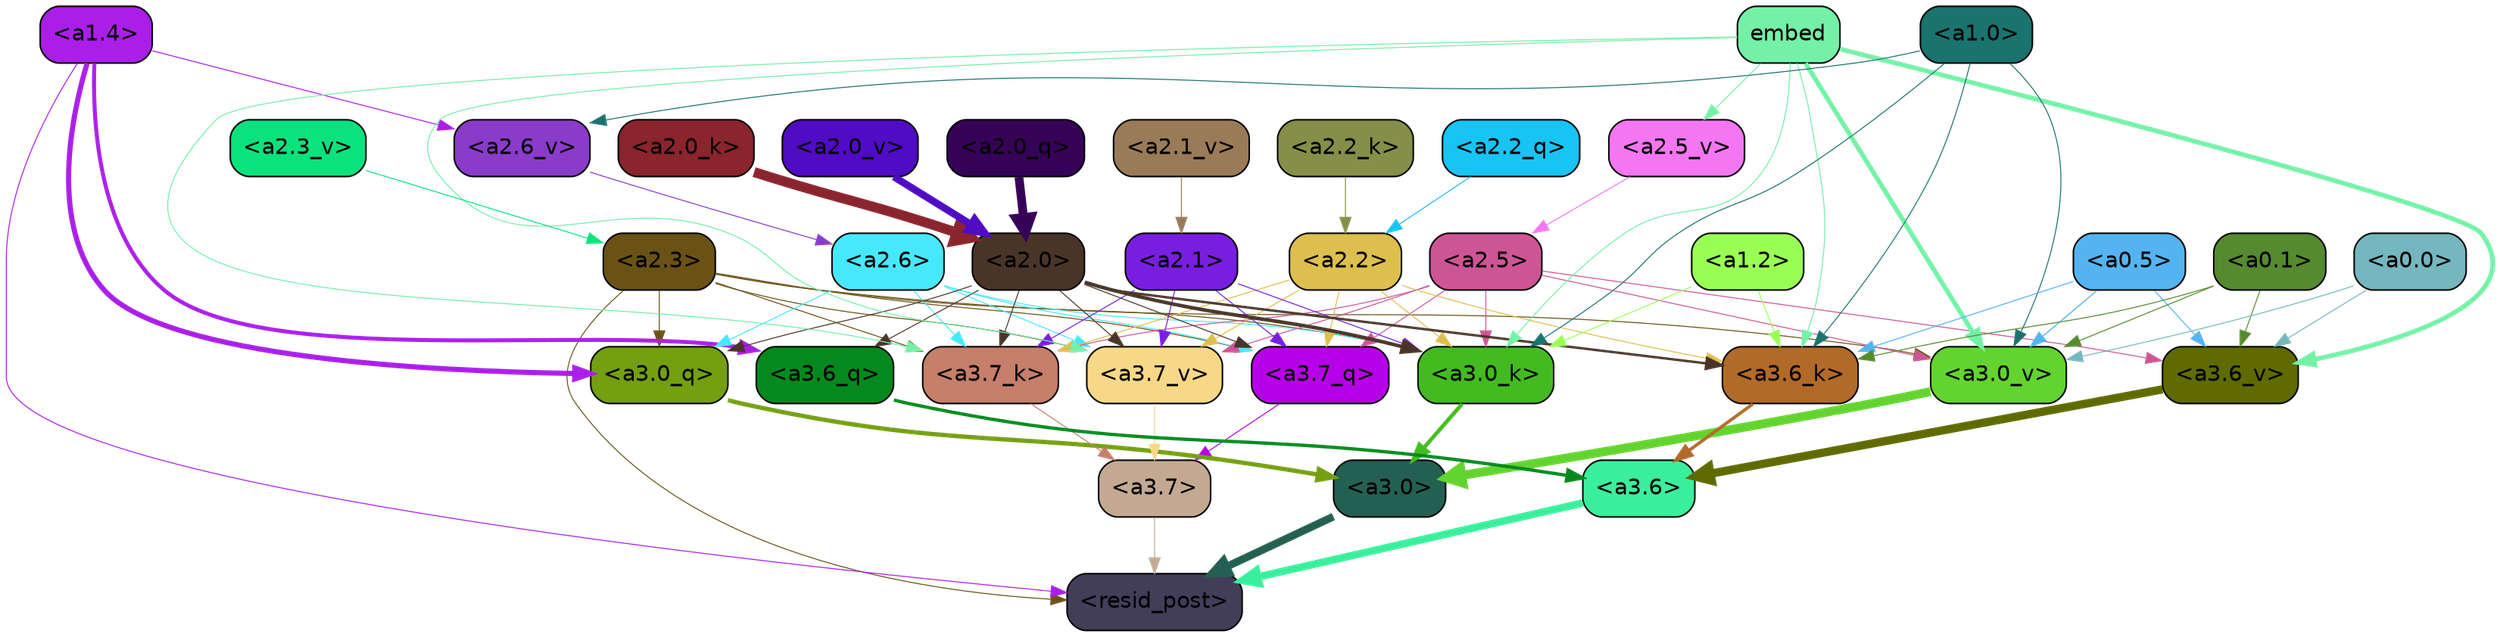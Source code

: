 strict digraph "" {
	graph [bgcolor=transparent,
		layout=dot,
		overlap=false,
		splines=true
	];
	"<a3.7>"	[color=black,
		fillcolor="#c4a992",
		fontname=Helvetica,
		shape=box,
		style="filled, rounded"];
	"<resid_post>"	[color=black,
		fillcolor="#423d59",
		fontname=Helvetica,
		shape=box,
		style="filled, rounded"];
	"<a3.7>" -> "<resid_post>"	[color="#c4a992",
		penwidth=0.6];
	"<a3.6>"	[color=black,
		fillcolor="#3aef9c",
		fontname=Helvetica,
		shape=box,
		style="filled, rounded"];
	"<a3.6>" -> "<resid_post>"	[color="#3aef9c",
		penwidth=4.753257989883423];
	"<a3.0>"	[color=black,
		fillcolor="#246051",
		fontname=Helvetica,
		shape=box,
		style="filled, rounded"];
	"<a3.0>" -> "<resid_post>"	[color="#246051",
		penwidth=4.90053927898407];
	"<a2.3>"	[color=black,
		fillcolor="#695214",
		fontname=Helvetica,
		shape=box,
		style="filled, rounded"];
	"<a2.3>" -> "<resid_post>"	[color="#695214",
		penwidth=0.6];
	"<a3.7_q>"	[color=black,
		fillcolor="#b600e7",
		fontname=Helvetica,
		shape=box,
		style="filled, rounded"];
	"<a2.3>" -> "<a3.7_q>"	[color="#695214",
		penwidth=0.6];
	"<a3.0_q>"	[color=black,
		fillcolor="#739f11",
		fontname=Helvetica,
		shape=box,
		style="filled, rounded"];
	"<a2.3>" -> "<a3.0_q>"	[color="#695214",
		penwidth=0.6];
	"<a3.7_k>"	[color=black,
		fillcolor="#c57f6b",
		fontname=Helvetica,
		shape=box,
		style="filled, rounded"];
	"<a2.3>" -> "<a3.7_k>"	[color="#695214",
		penwidth=0.6];
	"<a3.0_k>"	[color=black,
		fillcolor="#43bb20",
		fontname=Helvetica,
		shape=box,
		style="filled, rounded"];
	"<a2.3>" -> "<a3.0_k>"	[color="#695214",
		penwidth=0.6];
	"<a3.7_v>"	[color=black,
		fillcolor="#f6d886",
		fontname=Helvetica,
		shape=box,
		style="filled, rounded"];
	"<a2.3>" -> "<a3.7_v>"	[color="#695214",
		penwidth=0.6];
	"<a3.0_v>"	[color=black,
		fillcolor="#63d42f",
		fontname=Helvetica,
		shape=box,
		style="filled, rounded"];
	"<a2.3>" -> "<a3.0_v>"	[color="#695214",
		penwidth=0.6];
	"<a1.4>"	[color=black,
		fillcolor="#aa1ee8",
		fontname=Helvetica,
		shape=box,
		style="filled, rounded"];
	"<a1.4>" -> "<resid_post>"	[color="#aa1ee8",
		penwidth=0.6];
	"<a3.6_q>"	[color=black,
		fillcolor="#05891e",
		fontname=Helvetica,
		shape=box,
		style="filled, rounded"];
	"<a1.4>" -> "<a3.6_q>"	[color="#aa1ee8",
		penwidth=2.5149343013763428];
	"<a1.4>" -> "<a3.0_q>"	[color="#aa1ee8",
		penwidth=3.2760138511657715];
	"<a2.6_v>"	[color=black,
		fillcolor="#8a3bca",
		fontname=Helvetica,
		shape=box,
		style="filled, rounded"];
	"<a1.4>" -> "<a2.6_v>"	[color="#aa1ee8",
		penwidth=0.6];
	"<a3.7_q>" -> "<a3.7>"	[color="#b600e7",
		penwidth=0.6];
	"<a3.6_q>" -> "<a3.6>"	[color="#05891e",
		penwidth=2.091020345687866];
	"<a3.0_q>" -> "<a3.0>"	[color="#739f11",
		penwidth=2.7421876192092896];
	"<a3.7_k>" -> "<a3.7>"	[color="#c57f6b",
		penwidth=0.6];
	"<a3.6_k>"	[color=black,
		fillcolor="#b26a28",
		fontname=Helvetica,
		shape=box,
		style="filled, rounded"];
	"<a3.6_k>" -> "<a3.6>"	[color="#b26a28",
		penwidth=2.048597991466522];
	"<a3.0_k>" -> "<a3.0>"	[color="#43bb20",
		penwidth=2.476402521133423];
	"<a3.7_v>" -> "<a3.7>"	[color="#f6d886",
		penwidth=0.6];
	"<a3.6_v>"	[color=black,
		fillcolor="#5f6a00",
		fontname=Helvetica,
		shape=box,
		style="filled, rounded"];
	"<a3.6_v>" -> "<a3.6>"	[color="#5f6a00",
		penwidth=5.2550448179244995];
	"<a3.0_v>" -> "<a3.0>"	[color="#63d42f",
		penwidth=5.652270674705505];
	"<a2.6>"	[color=black,
		fillcolor="#47e8fc",
		fontname=Helvetica,
		shape=box,
		style="filled, rounded"];
	"<a2.6>" -> "<a3.7_q>"	[color="#47e8fc",
		penwidth=0.6];
	"<a2.6>" -> "<a3.0_q>"	[color="#47e8fc",
		penwidth=0.6];
	"<a2.6>" -> "<a3.7_k>"	[color="#47e8fc",
		penwidth=0.6];
	"<a2.6>" -> "<a3.0_k>"	[color="#47e8fc",
		penwidth=0.6];
	"<a2.6>" -> "<a3.7_v>"	[color="#47e8fc",
		penwidth=0.6];
	"<a2.5>"	[color=black,
		fillcolor="#ce5595",
		fontname=Helvetica,
		shape=box,
		style="filled, rounded"];
	"<a2.5>" -> "<a3.7_q>"	[color="#ce5595",
		penwidth=0.6];
	"<a2.5>" -> "<a3.7_k>"	[color="#ce5595",
		penwidth=0.6];
	"<a2.5>" -> "<a3.0_k>"	[color="#ce5595",
		penwidth=0.6];
	"<a2.5>" -> "<a3.7_v>"	[color="#ce5595",
		penwidth=0.6];
	"<a2.5>" -> "<a3.6_v>"	[color="#ce5595",
		penwidth=0.6];
	"<a2.5>" -> "<a3.0_v>"	[color="#ce5595",
		penwidth=0.6];
	"<a2.2>"	[color=black,
		fillcolor="#ddbf4e",
		fontname=Helvetica,
		shape=box,
		style="filled, rounded"];
	"<a2.2>" -> "<a3.7_q>"	[color="#ddbf4e",
		penwidth=0.6];
	"<a2.2>" -> "<a3.7_k>"	[color="#ddbf4e",
		penwidth=0.6];
	"<a2.2>" -> "<a3.6_k>"	[color="#ddbf4e",
		penwidth=0.6];
	"<a2.2>" -> "<a3.0_k>"	[color="#ddbf4e",
		penwidth=0.6];
	"<a2.2>" -> "<a3.7_v>"	[color="#ddbf4e",
		penwidth=0.6];
	"<a2.1>"	[color=black,
		fillcolor="#791ee1",
		fontname=Helvetica,
		shape=box,
		style="filled, rounded"];
	"<a2.1>" -> "<a3.7_q>"	[color="#791ee1",
		penwidth=0.6];
	"<a2.1>" -> "<a3.7_k>"	[color="#791ee1",
		penwidth=0.6];
	"<a2.1>" -> "<a3.0_k>"	[color="#791ee1",
		penwidth=0.6];
	"<a2.1>" -> "<a3.7_v>"	[color="#791ee1",
		penwidth=0.6];
	"<a2.0>"	[color=black,
		fillcolor="#493528",
		fontname=Helvetica,
		shape=box,
		style="filled, rounded"];
	"<a2.0>" -> "<a3.7_q>"	[color="#493528",
		penwidth=0.6];
	"<a2.0>" -> "<a3.6_q>"	[color="#493528",
		penwidth=0.6];
	"<a2.0>" -> "<a3.0_q>"	[color="#493528",
		penwidth=0.6];
	"<a2.0>" -> "<a3.7_k>"	[color="#493528",
		penwidth=0.6];
	"<a2.0>" -> "<a3.6_k>"	[color="#493528",
		penwidth=1.5290023684501648];
	"<a2.0>" -> "<a3.0_k>"	[color="#493528",
		penwidth=2.2635570764541626];
	"<a2.0>" -> "<a3.7_v>"	[color="#493528",
		penwidth=0.6];
	embed	[color=black,
		fillcolor="#74f0a7",
		fontname=Helvetica,
		shape=box,
		style="filled, rounded"];
	embed -> "<a3.7_k>"	[color="#74f0a7",
		penwidth=0.6];
	embed -> "<a3.6_k>"	[color="#74f0a7",
		penwidth=0.6];
	embed -> "<a3.0_k>"	[color="#74f0a7",
		penwidth=0.6];
	embed -> "<a3.7_v>"	[color="#74f0a7",
		penwidth=0.6];
	embed -> "<a3.6_v>"	[color="#74f0a7",
		penwidth=2.9556376338005066];
	embed -> "<a3.0_v>"	[color="#74f0a7",
		penwidth=2.972973108291626];
	"<a2.5_v>"	[color=black,
		fillcolor="#f476f2",
		fontname=Helvetica,
		shape=box,
		style="filled, rounded"];
	embed -> "<a2.5_v>"	[color="#74f0a7",
		penwidth=0.6];
	"<a1.2>"	[color=black,
		fillcolor="#9aff55",
		fontname=Helvetica,
		shape=box,
		style="filled, rounded"];
	"<a1.2>" -> "<a3.6_k>"	[color="#9aff55",
		penwidth=0.6];
	"<a1.2>" -> "<a3.0_k>"	[color="#9aff55",
		penwidth=0.6];
	"<a1.0>"	[color=black,
		fillcolor="#1a736e",
		fontname=Helvetica,
		shape=box,
		style="filled, rounded"];
	"<a1.0>" -> "<a3.6_k>"	[color="#1a736e",
		penwidth=0.6];
	"<a1.0>" -> "<a3.0_k>"	[color="#1a736e",
		penwidth=0.6];
	"<a1.0>" -> "<a3.0_v>"	[color="#1a736e",
		penwidth=0.6];
	"<a1.0>" -> "<a2.6_v>"	[color="#1a736e",
		penwidth=0.6];
	"<a0.5>"	[color=black,
		fillcolor="#53b4f1",
		fontname=Helvetica,
		shape=box,
		style="filled, rounded"];
	"<a0.5>" -> "<a3.6_k>"	[color="#53b4f1",
		penwidth=0.6];
	"<a0.5>" -> "<a3.6_v>"	[color="#53b4f1",
		penwidth=0.6];
	"<a0.5>" -> "<a3.0_v>"	[color="#53b4f1",
		penwidth=0.6790935099124908];
	"<a0.1>"	[color=black,
		fillcolor="#558a2f",
		fontname=Helvetica,
		shape=box,
		style="filled, rounded"];
	"<a0.1>" -> "<a3.6_k>"	[color="#558a2f",
		penwidth=0.6];
	"<a0.1>" -> "<a3.6_v>"	[color="#558a2f",
		penwidth=0.6];
	"<a0.1>" -> "<a3.0_v>"	[color="#558a2f",
		penwidth=0.6];
	"<a0.0>"	[color=black,
		fillcolor="#75b7bf",
		fontname=Helvetica,
		shape=box,
		style="filled, rounded"];
	"<a0.0>" -> "<a3.6_v>"	[color="#75b7bf",
		penwidth=0.6];
	"<a0.0>" -> "<a3.0_v>"	[color="#75b7bf",
		penwidth=0.6];
	"<a2.2_q>"	[color=black,
		fillcolor="#17c4f4",
		fontname=Helvetica,
		shape=box,
		style="filled, rounded"];
	"<a2.2_q>" -> "<a2.2>"	[color="#17c4f4",
		penwidth=0.6];
	"<a2.0_q>"	[color=black,
		fillcolor="#360257",
		fontname=Helvetica,
		shape=box,
		style="filled, rounded"];
	"<a2.0_q>" -> "<a2.0>"	[color="#360257",
		penwidth=5.557696580886841];
	"<a2.2_k>"	[color=black,
		fillcolor="#858f48",
		fontname=Helvetica,
		shape=box,
		style="filled, rounded"];
	"<a2.2_k>" -> "<a2.2>"	[color="#858f48",
		penwidth=0.6];
	"<a2.0_k>"	[color=black,
		fillcolor="#8a242d",
		fontname=Helvetica,
		shape=box,
		style="filled, rounded"];
	"<a2.0_k>" -> "<a2.0>"	[color="#8a242d",
		penwidth=6.320472955703735];
	"<a2.6_v>" -> "<a2.6>"	[color="#8a3bca",
		penwidth=0.6];
	"<a2.5_v>" -> "<a2.5>"	[color="#f476f2",
		penwidth=0.6];
	"<a2.3_v>"	[color=black,
		fillcolor="#0ae27d",
		fontname=Helvetica,
		shape=box,
		style="filled, rounded"];
	"<a2.3_v>" -> "<a2.3>"	[color="#0ae27d",
		penwidth=0.6];
	"<a2.1_v>"	[color=black,
		fillcolor="#997b57",
		fontname=Helvetica,
		shape=box,
		style="filled, rounded"];
	"<a2.1_v>" -> "<a2.1>"	[color="#997b57",
		penwidth=0.6];
	"<a2.0_v>"	[color=black,
		fillcolor="#500bc4",
		fontname=Helvetica,
		shape=box,
		style="filled, rounded"];
	"<a2.0_v>" -> "<a2.0>"	[color="#500bc4",
		penwidth=4.611755967140198];
}

